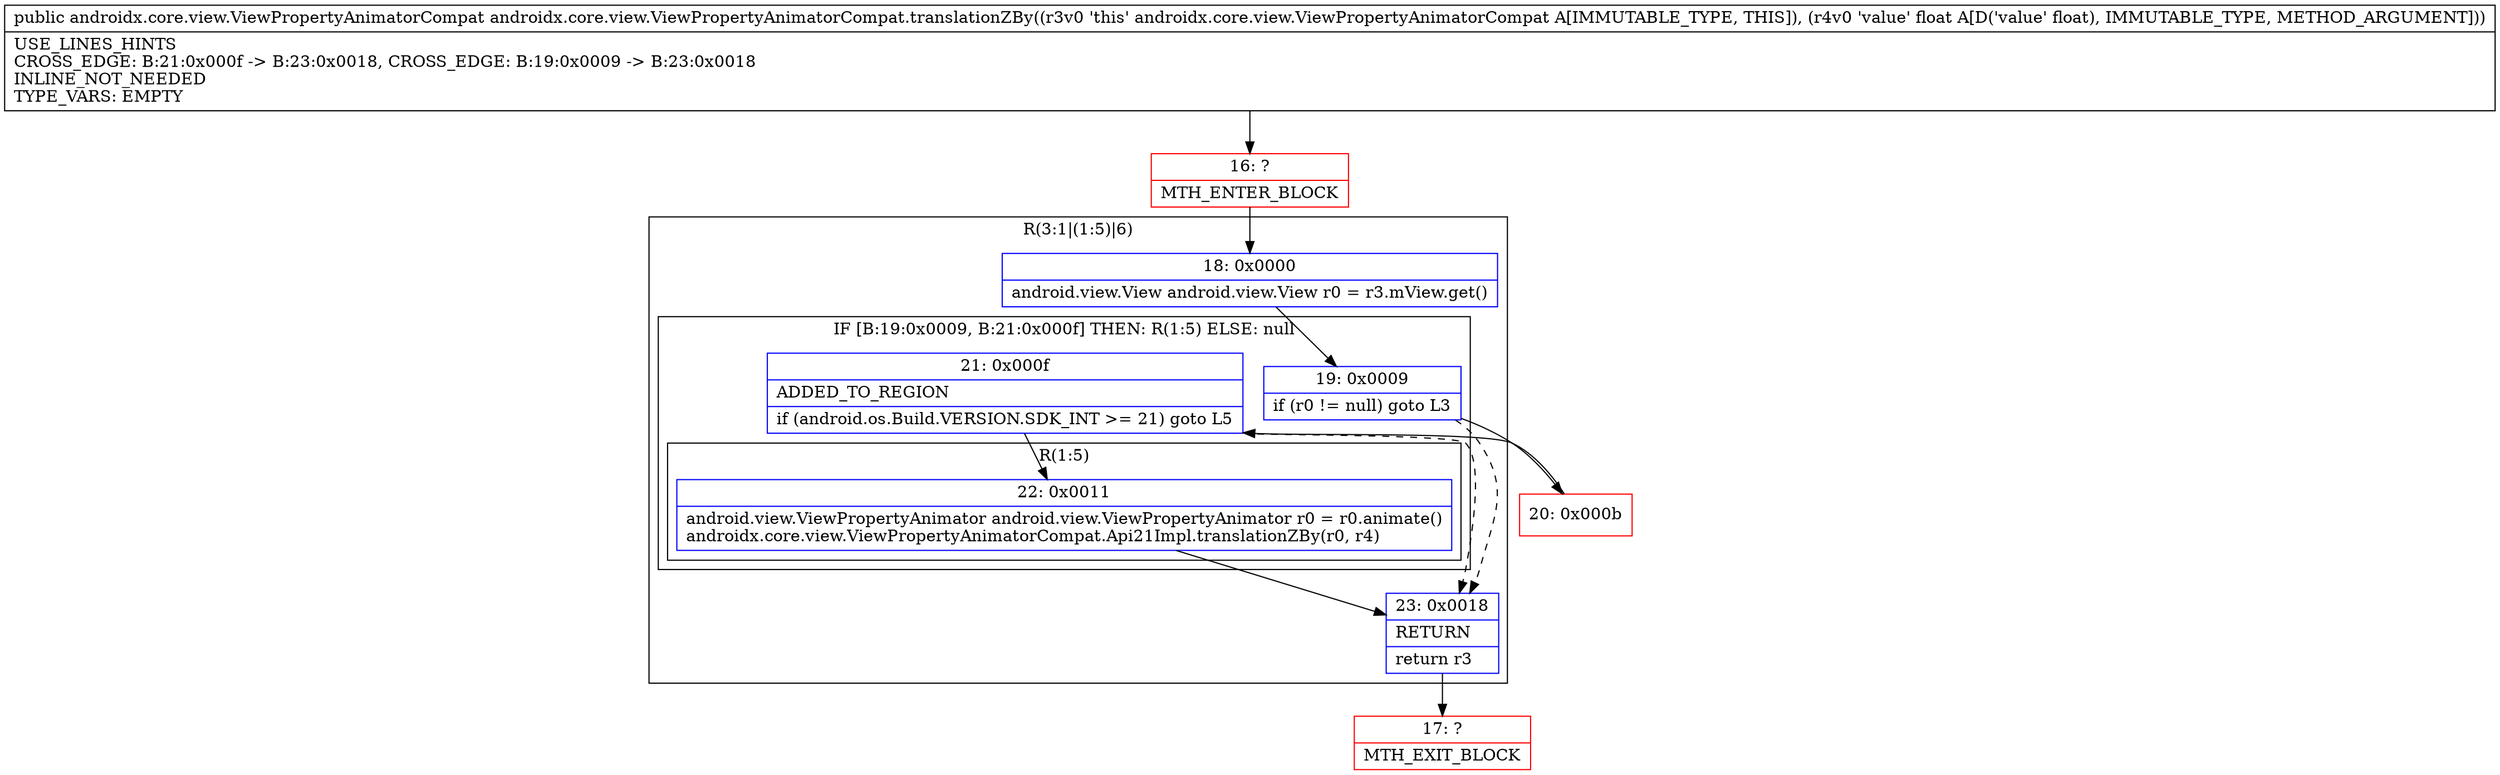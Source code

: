 digraph "CFG forandroidx.core.view.ViewPropertyAnimatorCompat.translationZBy(F)Landroidx\/core\/view\/ViewPropertyAnimatorCompat;" {
subgraph cluster_Region_459632075 {
label = "R(3:1|(1:5)|6)";
node [shape=record,color=blue];
Node_18 [shape=record,label="{18\:\ 0x0000|android.view.View android.view.View r0 = r3.mView.get()\l}"];
subgraph cluster_IfRegion_2136903447 {
label = "IF [B:19:0x0009, B:21:0x000f] THEN: R(1:5) ELSE: null";
node [shape=record,color=blue];
Node_19 [shape=record,label="{19\:\ 0x0009|if (r0 != null) goto L3\l}"];
Node_21 [shape=record,label="{21\:\ 0x000f|ADDED_TO_REGION\l|if (android.os.Build.VERSION.SDK_INT \>= 21) goto L5\l}"];
subgraph cluster_Region_840752669 {
label = "R(1:5)";
node [shape=record,color=blue];
Node_22 [shape=record,label="{22\:\ 0x0011|android.view.ViewPropertyAnimator android.view.ViewPropertyAnimator r0 = r0.animate()\landroidx.core.view.ViewPropertyAnimatorCompat.Api21Impl.translationZBy(r0, r4)\l}"];
}
}
Node_23 [shape=record,label="{23\:\ 0x0018|RETURN\l|return r3\l}"];
}
Node_16 [shape=record,color=red,label="{16\:\ ?|MTH_ENTER_BLOCK\l}"];
Node_20 [shape=record,color=red,label="{20\:\ 0x000b}"];
Node_17 [shape=record,color=red,label="{17\:\ ?|MTH_EXIT_BLOCK\l}"];
MethodNode[shape=record,label="{public androidx.core.view.ViewPropertyAnimatorCompat androidx.core.view.ViewPropertyAnimatorCompat.translationZBy((r3v0 'this' androidx.core.view.ViewPropertyAnimatorCompat A[IMMUTABLE_TYPE, THIS]), (r4v0 'value' float A[D('value' float), IMMUTABLE_TYPE, METHOD_ARGUMENT]))  | USE_LINES_HINTS\lCROSS_EDGE: B:21:0x000f \-\> B:23:0x0018, CROSS_EDGE: B:19:0x0009 \-\> B:23:0x0018\lINLINE_NOT_NEEDED\lTYPE_VARS: EMPTY\l}"];
MethodNode -> Node_16;Node_18 -> Node_19;
Node_19 -> Node_20;
Node_19 -> Node_23[style=dashed];
Node_21 -> Node_22;
Node_21 -> Node_23[style=dashed];
Node_22 -> Node_23;
Node_23 -> Node_17;
Node_16 -> Node_18;
Node_20 -> Node_21;
}

